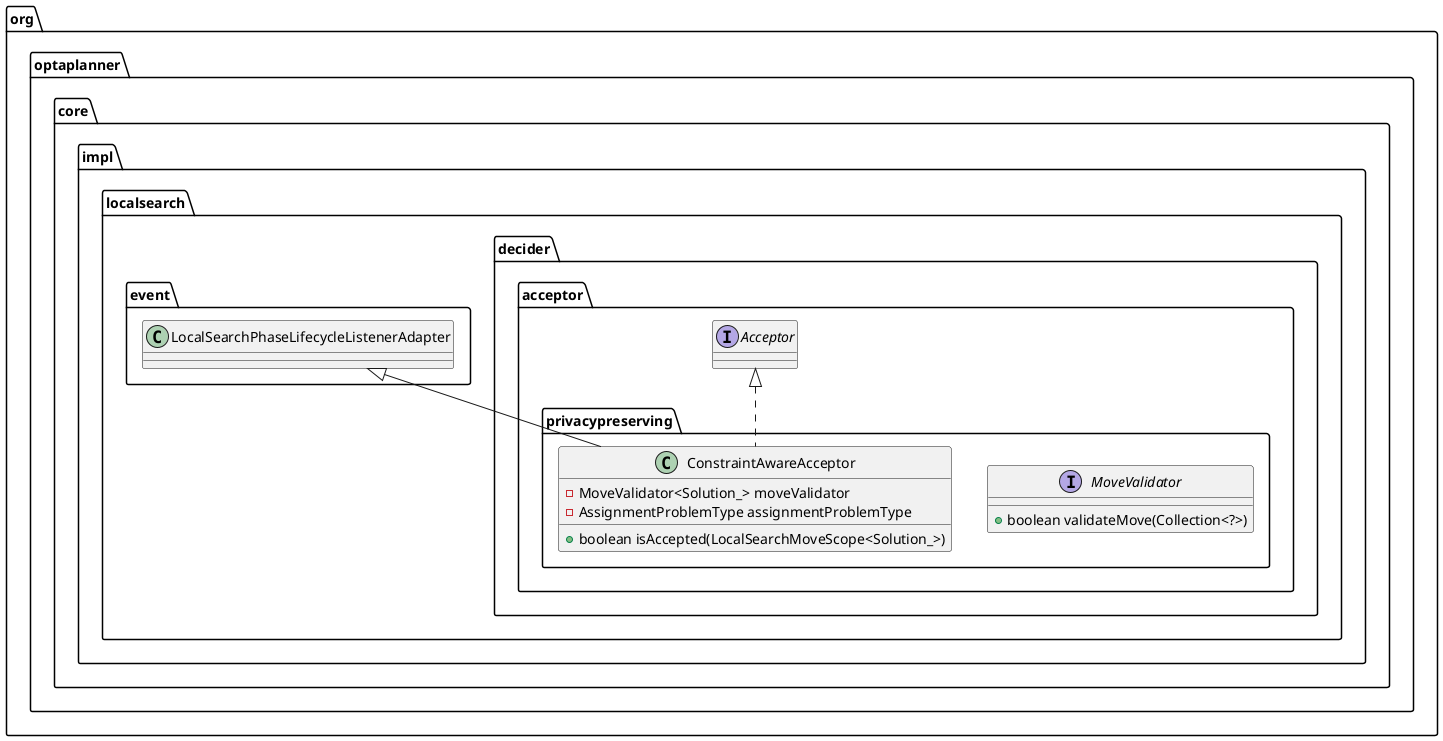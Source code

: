 @startuml
interface org.optaplanner.core.impl.localsearch.decider.acceptor.privacypreserving.MoveValidator{
+ boolean validateMove(Collection<?>)
}
class org.optaplanner.core.impl.localsearch.decider.acceptor.privacypreserving.ConstraintAwareAcceptor {
- MoveValidator<Solution_> moveValidator
- AssignmentProblemType assignmentProblemType
+ boolean isAccepted(LocalSearchMoveScope<Solution_>)
}

interface org.optaplanner.core.impl.localsearch.decider.acceptor.Acceptor

org.optaplanner.core.impl.localsearch.decider.acceptor.Acceptor <|.. org.optaplanner.core.impl.localsearch.decider.acceptor.privacypreserving.ConstraintAwareAcceptor
org.optaplanner.core.impl.localsearch.event.LocalSearchPhaseLifecycleListenerAdapter <|-- org.optaplanner.core.impl.localsearch.decider.acceptor.privacypreserving.ConstraintAwareAcceptor
@enduml